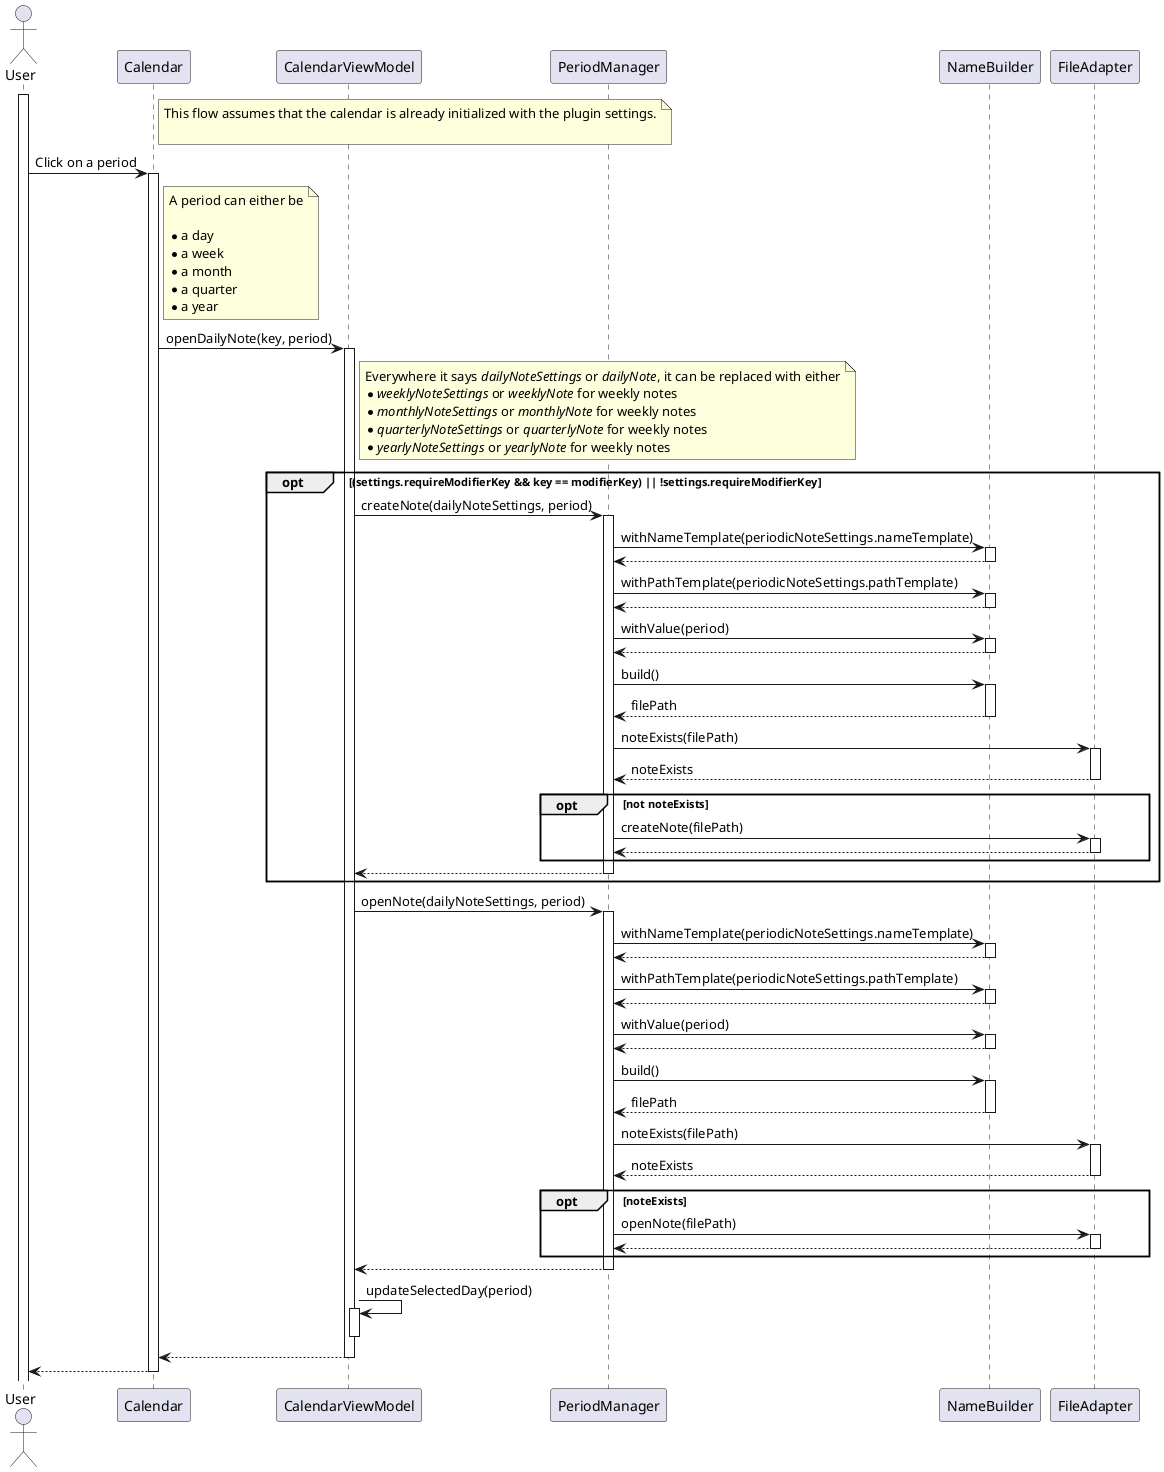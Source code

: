 @startuml

actor User

note right of Calendar
    This flow assumes that the calendar is already initialized with the plugin settings.

end note

activate User
User -> Calendar: Click on a period

note right of Calendar
    A period can either be

    * a day
    * a week
    * a month
    * a quarter
    * a year
endnote

activate Calendar
    Calendar -> CalendarViewModel: openDailyNote(key, period)
    activate CalendarViewModel

        note right of CalendarViewModel
            Everywhere it says <i>dailyNoteSettings</i> or <i>dailyNote</i>, it can be replaced with either
            * <i>weeklyNoteSettings</i> or <i>weeklyNote</i> for weekly notes
            * <i>monthlyNoteSettings</i> or <i>monthlyNote</i> for weekly notes
            * <i>quarterlyNoteSettings</i> or <i>quarterlyNote</i> for weekly notes
            * <i>yearlyNoteSettings</i> or <i>yearlyNote</i> for weekly notes
        endnote

        opt (settings.requireModifierKey && key == modifierKey) || !settings.requireModifierKey
            CalendarViewModel -> PeriodManager: createNote(dailyNoteSettings, period)
            activate PeriodManager
                PeriodManager -> NameBuilder: withNameTemplate(periodicNoteSettings.nameTemplate)
                activate NameBuilder
                return

                PeriodManager -> NameBuilder: withPathTemplate(periodicNoteSettings.pathTemplate)
                activate NameBuilder
                return

                PeriodManager -> NameBuilder: withValue(period)
                activate NameBuilder
                return

                PeriodManager -> NameBuilder: build()
                activate NameBuilder
                return filePath

                PeriodManager -> FileAdapter: noteExists(filePath)
                activate FileAdapter
                return noteExists

                opt not noteExists
                    PeriodManager -> FileAdapter: createNote(filePath)
                    activate FileAdapter
                    return
                end
                return
            end

            CalendarViewModel -> PeriodManager: openNote(dailyNoteSettings, period)
            activate PeriodManager
                PeriodManager -> NameBuilder: withNameTemplate(periodicNoteSettings.nameTemplate)
                activate NameBuilder
                return

                PeriodManager -> NameBuilder: withPathTemplate(periodicNoteSettings.pathTemplate)
                activate NameBuilder
                return

                PeriodManager -> NameBuilder: withValue(period)
                activate NameBuilder
                return

                PeriodManager -> NameBuilder: build()
                activate NameBuilder
                return filePath

                PeriodManager -> FileAdapter: noteExists(filePath)
                activate FileAdapter
                return noteExists

                opt noteExists
                PeriodManager -> FileAdapter: openNote(filePath)
                activate FileAdapter
                return
                end
            return

            CalendarViewModel -> CalendarViewModel: updateSelectedDay(period)
            activate CalendarViewModel
            deactivate CalendarViewModel
    return
return

@enduml